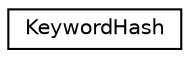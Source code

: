 digraph "Graphical Class Hierarchy"
{
 // LATEX_PDF_SIZE
  edge [fontname="Helvetica",fontsize="10",labelfontname="Helvetica",labelfontsize="10"];
  node [fontname="Helvetica",fontsize="10",shape=record];
  rankdir="LR";
  Node0 [label="KeywordHash",height=0.2,width=0.4,color="black", fillcolor="white", style="filled",URL="$classKeywordHash.html",tooltip=" "];
}
